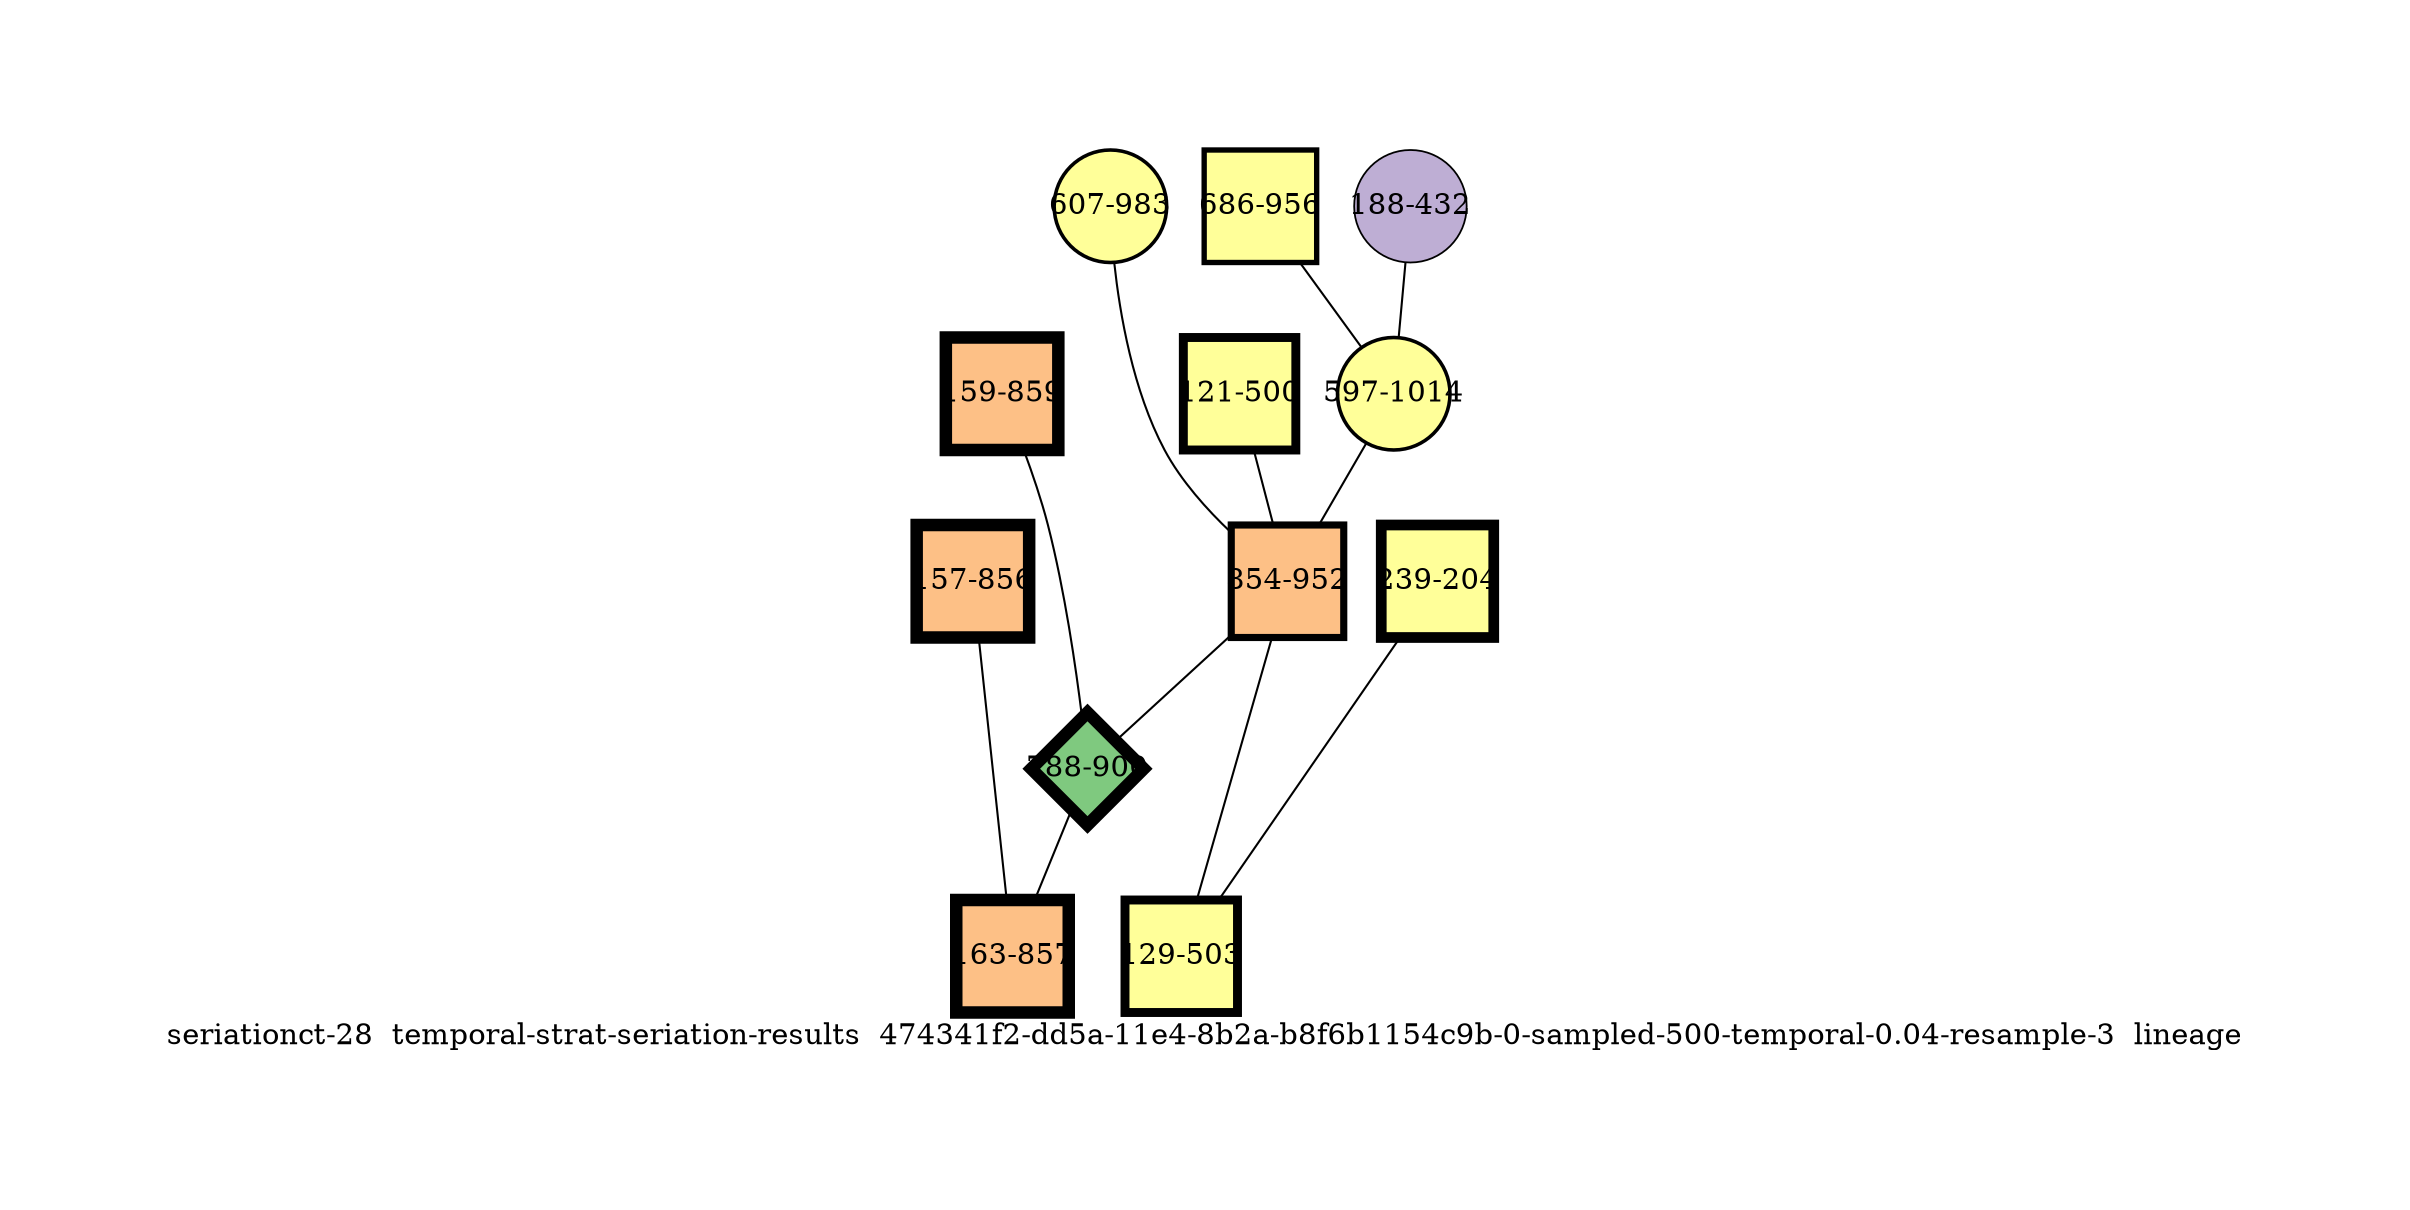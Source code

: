 strict graph "seriationct-28  temporal-strat-seriation-results  474341f2-dd5a-11e4-8b2a-b8f6b1154c9b-0-sampled-500-temporal-0.04-resample-3  lineage" {
labelloc=b;
ratio=auto;
pad="1.0";
label="seriationct-28  temporal-strat-seriation-results  474341f2-dd5a-11e4-8b2a-b8f6b1154c9b-0-sampled-500-temporal-0.04-resample-3  lineage";
node [width="0.75", style=filled, fixedsize=true, height="0.75", shape=circle, label=""];
0 [xCoordinate="432.0", appears_in_slice=1, yCoordinate="188.0", colorscheme=accent7, lineage_id=0, short_label="188-432", label="188-432", shape=circle, cluster_id=1, fillcolor=2, size="500.0", id=0, penwidth="0.857142857143"];
1 [xCoordinate="204.0", appears_in_slice=6, yCoordinate="239.0", colorscheme=accent7, lineage_id=1, short_label="239-204", label="239-204", shape=square, cluster_id=3, fillcolor=4, size="500.0", id=1, penwidth="5.14285714286"];
2 [xCoordinate="983.0", appears_in_slice=2, yCoordinate="607.0", colorscheme=accent7, lineage_id=0, short_label="607-983", label="607-983", shape=circle, cluster_id=3, fillcolor=4, size="500.0", id=2, penwidth="1.71428571429"];
3 [xCoordinate="956.0", appears_in_slice=3, yCoordinate="686.0", colorscheme=accent7, lineage_id=1, short_label="686-956", label="686-956", shape=square, cluster_id=3, fillcolor=4, size="500.0", id=3, penwidth="2.57142857143"];
4 [xCoordinate="1014.0", appears_in_slice=2, yCoordinate="597.0", colorscheme=accent7, lineage_id=0, short_label="597-1014", label="597-1014", shape=circle, cluster_id=3, fillcolor=4, size="500.0", id=4, penwidth="1.71428571429"];
5 [xCoordinate="500.0", appears_in_slice=5, yCoordinate="121.0", colorscheme=accent7, lineage_id=1, short_label="121-500", label="121-500", shape=square, cluster_id=3, fillcolor=4, size="500.0", id=5, penwidth="4.28571428571"];
6 [xCoordinate="856.0", appears_in_slice=7, yCoordinate="157.0", colorscheme=accent7, lineage_id=1, short_label="157-856", label="157-856", shape=square, cluster_id=2, fillcolor=3, size="500.0", id=6, penwidth="6.0"];
7 [xCoordinate="859.0", appears_in_slice=7, yCoordinate="159.0", colorscheme=accent7, lineage_id=1, short_label="159-859", label="159-859", shape=square, cluster_id=2, fillcolor=3, size="500.0", id=7, penwidth="6.0"];
8 [xCoordinate="952.0", appears_in_slice=4, yCoordinate="854.0", colorscheme=accent7, lineage_id=1, short_label="854-952", label="854-952", shape=square, cluster_id=2, fillcolor=3, size="500.0", id=8, penwidth="3.42857142857"];
9 [xCoordinate="900.0", appears_in_slice=7, yCoordinate="788.0", colorscheme=accent7, lineage_id=2, short_label="788-900", label="788-900", shape=diamond, cluster_id=0, fillcolor=1, size="500.0", id=9, penwidth="6.0"];
10 [xCoordinate="503.0", appears_in_slice=5, yCoordinate="129.0", colorscheme=accent7, lineage_id=1, short_label="129-503", label="129-503", shape=square, cluster_id=3, fillcolor=4, size="500.0", id=10, penwidth="4.28571428571"];
11 [xCoordinate="857.0", appears_in_slice=7, yCoordinate="163.0", colorscheme=accent7, lineage_id=1, short_label="163-857", label="163-857", shape=square, cluster_id=2, fillcolor=3, size="500.0", id=11, penwidth="6.0"];
0 -- 4  [inverseweight="2.77846390296", weight="0.359911100134"];
1 -- 10  [inverseweight="3.16405002458", weight="0.316050628856"];
2 -- 8  [inverseweight="2.89895262369", weight="0.344952170598"];
3 -- 4  [inverseweight="3.34689715771", weight="0.298784203063"];
4 -- 8  [inverseweight="2.96758116549", weight="0.336974776504"];
5 -- 8  [inverseweight="2.83178194179", weight="0.353134535269"];
6 -- 11  [inverseweight="15.8113883008", weight="0.0632455532034"];
7 -- 9  [inverseweight="16.2736138726", weight="0.0614491659829"];
8 -- 9  [inverseweight="2.83816168455", weight="0.352340744167"];
8 -- 10  [inverseweight="2.87679568093", weight="0.347608975718"];
9 -- 11  [inverseweight="14.7313912747", weight="0.0678822509939"];
}
